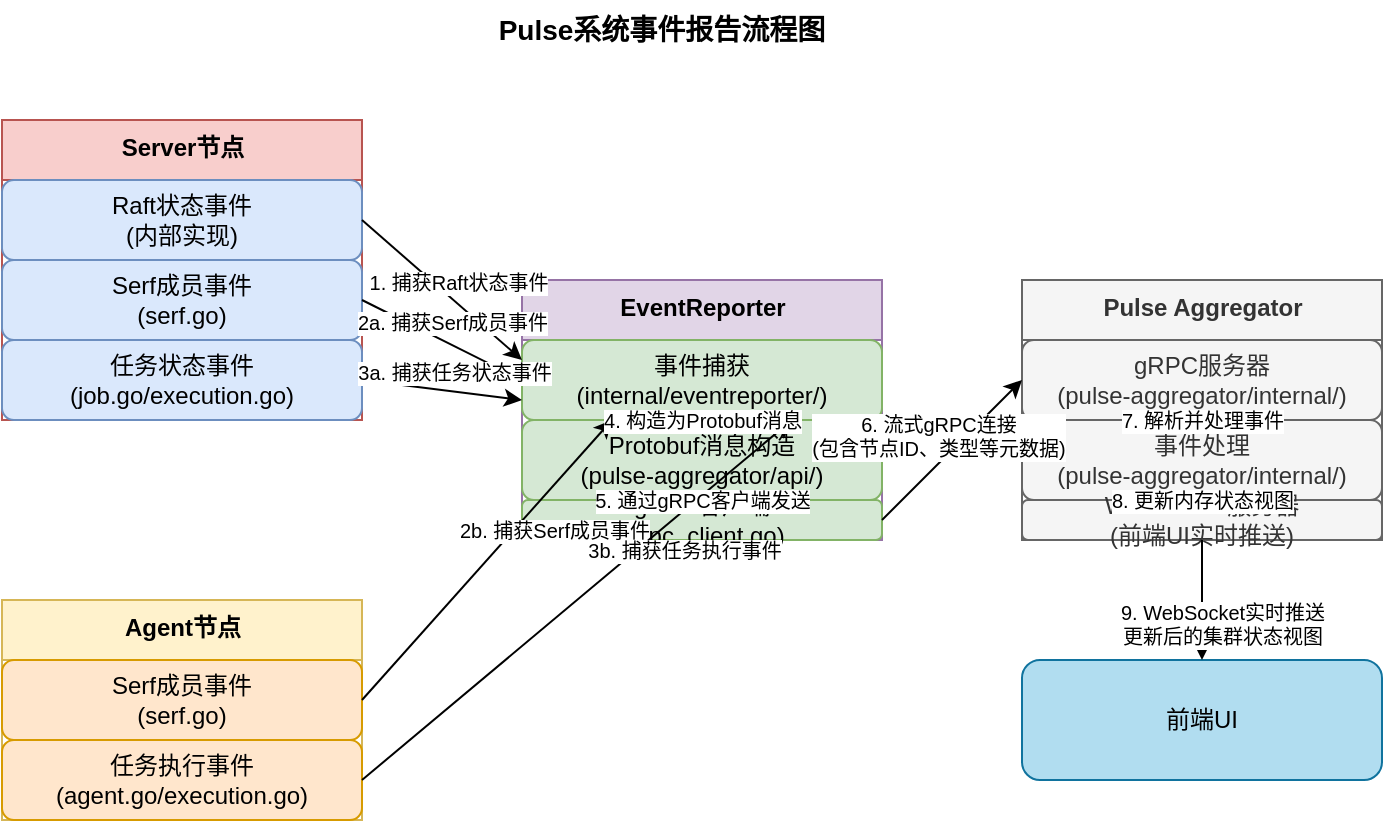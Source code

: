 <mxfile version="26.2.14">
  <diagram name="Event Reporting Flow" id="kXkpbgbRy_-RQq-wQJEX">
    <mxGraphModel dx="969" dy="578" grid="0" gridSize="10" guides="1" tooltips="1" connect="1" arrows="1" fold="1" page="0" pageScale="1" pageWidth="850" pageHeight="1100" math="0" shadow="0">
      <root>
        <mxCell id="0" />
        <mxCell id="1" parent="0" />
        <mxCell id="Jd2bwjEsFiMkGlKH9jGw-1" value="Pulse系统事件报告流程图" style="text;html=1;strokeColor=none;fillColor=none;align=center;verticalAlign=middle;whiteSpace=wrap;rounded=0;fontSize=14;fontStyle=1" vertex="1" parent="1">
          <mxGeometry x="260" y="20" width="280" height="30" as="geometry" />
        </mxCell>
        <mxCell id="Jd2bwjEsFiMkGlKH9jGw-2" value="Server节点" style="swimlane;fontStyle=1;align=center;verticalAlign=top;childLayout=stackLayout;horizontal=1;startSize=30;horizontalStack=0;resizeParent=1;resizeParentMax=0;resizeLast=0;collapsible=0;marginBottom=0;html=1;fillColor=#f8cecc;strokeColor=#b85450;" vertex="1" parent="1">
          <mxGeometry x="70" y="80" width="180" height="150" as="geometry" />
        </mxCell>
        <mxCell id="Jd2bwjEsFiMkGlKH9jGw-3" value="Raft状态事件&#xa;(内部实现)" style="rounded=1;whiteSpace=wrap;html=1;fontSize=12;glass=0;strokeWidth=1;shadow=0;fillColor=#dae8fc;strokeColor=#6c8ebf;" vertex="1" parent="Jd2bwjEsFiMkGlKH9jGw-2">
          <mxGeometry y="30" width="180" height="40" as="geometry" />
        </mxCell>
        <mxCell id="Jd2bwjEsFiMkGlKH9jGw-4" value="Serf成员事件&#xa;(serf.go)" style="rounded=1;whiteSpace=wrap;html=1;fontSize=12;glass=0;strokeWidth=1;shadow=0;fillColor=#dae8fc;strokeColor=#6c8ebf;" vertex="1" parent="Jd2bwjEsFiMkGlKH9jGw-2">
          <mxGeometry y="70" width="180" height="40" as="geometry" />
        </mxCell>
        <mxCell id="Jd2bwjEsFiMkGlKH9jGw-5" value="任务状态事件&#xa;(job.go/execution.go)" style="rounded=1;whiteSpace=wrap;html=1;fontSize=12;glass=0;strokeWidth=1;shadow=0;fillColor=#dae8fc;strokeColor=#6c8ebf;" vertex="1" parent="Jd2bwjEsFiMkGlKH9jGw-2">
          <mxGeometry y="110" width="180" height="40" as="geometry" />
        </mxCell>
        <mxCell id="Jd2bwjEsFiMkGlKH9jGw-6" value="Agent节点" style="swimlane;fontStyle=1;align=center;verticalAlign=top;childLayout=stackLayout;horizontal=1;startSize=30;horizontalStack=0;resizeParent=1;resizeParentMax=0;resizeLast=0;collapsible=0;marginBottom=0;html=1;fillColor=#fff2cc;strokeColor=#d6b656;" vertex="1" parent="1">
          <mxGeometry x="70" y="320" width="180" height="110" as="geometry" />
        </mxCell>
        <mxCell id="Jd2bwjEsFiMkGlKH9jGw-7" value="Serf成员事件&#xa;(serf.go)" style="rounded=1;whiteSpace=wrap;html=1;fontSize=12;glass=0;strokeWidth=1;shadow=0;fillColor=#ffe6cc;strokeColor=#d79b00;" vertex="1" parent="Jd2bwjEsFiMkGlKH9jGw-6">
          <mxGeometry y="30" width="180" height="40" as="geometry" />
        </mxCell>
        <mxCell id="Jd2bwjEsFiMkGlKH9jGw-8" value="任务执行事件&#xa;(agent.go/execution.go)" style="rounded=1;whiteSpace=wrap;html=1;fontSize=12;glass=0;strokeWidth=1;shadow=0;fillColor=#ffe6cc;strokeColor=#d79b00;" vertex="1" parent="Jd2bwjEsFiMkGlKH9jGw-6">
          <mxGeometry y="70" width="180" height="40" as="geometry" />
        </mxCell>
        <mxCell id="Jd2bwjEsFiMkGlKH9jGw-9" value="EventReporter" style="swimlane;fontStyle=1;align=center;verticalAlign=top;childLayout=stackLayout;horizontal=1;startSize=30;horizontalStack=0;resizeParent=1;resizeParentMax=0;resizeLast=0;collapsible=0;marginBottom=0;html=1;fillColor=#e1d5e7;strokeColor=#9673a6;" vertex="1" parent="1">
          <mxGeometry x="330" y="160" width="180" height="130" as="geometry" />
        </mxCell>
        <mxCell id="Jd2bwjEsFiMkGlKH9jGw-10" value="事件捕获&#xa;(internal/eventreporter/)" style="rounded=1;whiteSpace=wrap;html=1;fontSize=12;glass=0;strokeWidth=1;shadow=0;fillColor=#d5e8d4;strokeColor=#82b366;" vertex="1" parent="Jd2bwjEsFiMkGlKH9jGw-9">
          <mxGeometry y="30" width="180" height="40" as="geometry" />
        </mxCell>
        <mxCell id="Jd2bwjEsFiMkGlKH9jGw-11" value="Protobuf消息构造&#xa;(pulse-aggregator/api/)" style="rounded=1;whiteSpace=wrap;html=1;fontSize=12;glass=0;strokeWidth=1;shadow=0;fillColor=#d5e8d4;strokeColor=#82b366;" vertex="1" parent="Jd2bwjEsFiMkGlKH9jGw-9">
          <mxGeometry y="70" width="180" height="40" as="geometry" />
        </mxCell>
        <mxCell id="Jd2bwjEsFiMkGlKH9jGw-12" value="gRPC客户端&#xa;(grpc_client.go)" style="rounded=1;whiteSpace=wrap;html=1;fontSize=12;glass=0;strokeWidth=1;shadow=0;fillColor=#d5e8d4;strokeColor=#82b366;" vertex="1" parent="Jd2bwjEsFiMkGlKH9jGw-9">
          <mxGeometry y="110" width="180" height="20" as="geometry" />
        </mxCell>
        <mxCell id="Jd2bwjEsFiMkGlKH9jGw-13" value="Pulse Aggregator" style="swimlane;fontStyle=1;align=center;verticalAlign=top;childLayout=stackLayout;horizontal=1;startSize=30;horizontalStack=0;resizeParent=1;resizeParentMax=0;resizeLast=0;collapsible=0;marginBottom=0;html=1;fillColor=#f5f5f5;strokeColor=#666666;fontColor=#333333;" vertex="1" parent="1">
          <mxGeometry x="580" y="160" width="180" height="130" as="geometry" />
        </mxCell>
        <mxCell id="Jd2bwjEsFiMkGlKH9jGw-14" value="gRPC服务器&#xa;(pulse-aggregator/internal/)" style="rounded=1;whiteSpace=wrap;html=1;fontSize=12;glass=0;strokeWidth=1;shadow=0;fillColor=#f5f5f5;strokeColor=#666666;fontColor=#333333;" vertex="1" parent="Jd2bwjEsFiMkGlKH9jGw-13">
          <mxGeometry y="30" width="180" height="40" as="geometry" />
        </mxCell>
        <mxCell id="Jd2bwjEsFiMkGlKH9jGw-15" value="事件处理&#xa;(pulse-aggregator/internal/)" style="rounded=1;whiteSpace=wrap;html=1;fontSize=12;glass=0;strokeWidth=1;shadow=0;fillColor=#f5f5f5;strokeColor=#666666;fontColor=#333333;" vertex="1" parent="Jd2bwjEsFiMkGlKH9jGw-13">
          <mxGeometry y="70" width="180" height="40" as="geometry" />
        </mxCell>
        <mxCell id="Jd2bwjEsFiMkGlKH9jGw-16" value="WebSocket服务器&#xa;(前端UI实时推送)" style="rounded=1;whiteSpace=wrap;html=1;fontSize=12;glass=0;strokeWidth=1;shadow=0;fillColor=#f5f5f5;strokeColor=#666666;fontColor=#333333;" vertex="1" parent="Jd2bwjEsFiMkGlKH9jGw-13">
          <mxGeometry y="110" width="180" height="20" as="geometry" />
        </mxCell>
        <mxCell id="Jd2bwjEsFiMkGlKH9jGw-17" value="前端UI" style="rounded=1;whiteSpace=wrap;html=1;fontSize=12;glass=0;strokeWidth=1;shadow=0;fillColor=#b1ddf0;strokeColor=#10739e;" vertex="1" parent="1">
          <mxGeometry x="580" y="350" width="180" height="60" as="geometry" />
        </mxCell>
        <mxCell id="Jd2bwjEsFiMkGlKH9jGw-18" value="1. 捕获Raft状态事件" style="endArrow=classic;html=1;rounded=0;exitX=1;exitY=0.5;exitDx=0;exitDy=0;entryX=0;entryY=0.25;entryDx=0;entryDy=0;fontSize=10;" edge="1" parent="1" source="Jd2bwjEsFiMkGlKH9jGw-3" target="Jd2bwjEsFiMkGlKH9jGw-10">
          <mxGeometry x="0.064" y="8" width="50" height="50" relative="1" as="geometry">
            <mxPoint as="offset" />
          </mxGeometry>
        </mxCell>
        <mxCell id="Jd2bwjEsFiMkGlKH9jGw-19" value="2a. 捕获Serf成员事件" style="endArrow=classic;html=1;rounded=0;exitX=1;exitY=0.5;exitDx=0;exitDy=0;entryX=0;entryY=0.5;entryDx=0;entryDy=0;fontSize=10;" edge="1" parent="1" source="Jd2bwjEsFiMkGlKH9jGw-4" target="Jd2bwjEsFiMkGlKH9jGw-10">
          <mxGeometry x="0.012" y="10" width="50" height="50" relative="1" as="geometry">
            <mxPoint as="offset" />
          </mxGeometry>
        </mxCell>
        <mxCell id="Jd2bwjEsFiMkGlKH9jGw-20" value="3a. 捕获任务状态事件" style="endArrow=classic;html=1;rounded=0;exitX=1;exitY=0.5;exitDx=0;exitDy=0;entryX=0;entryY=0.75;entryDx=0;entryDy=0;fontSize=10;" edge="1" parent="1" source="Jd2bwjEsFiMkGlKH9jGw-5" target="Jd2bwjEsFiMkGlKH9jGw-10">
          <mxGeometry x="0.117" y="10" width="50" height="50" relative="1" as="geometry">
            <mxPoint as="offset" />
          </mxGeometry>
        </mxCell>
        <mxCell id="Jd2bwjEsFiMkGlKH9jGw-21" value="2b. 捕获Serf成员事件" style="endArrow=classic;html=1;rounded=0;exitX=1;exitY=0.5;exitDx=0;exitDy=0;entryX=0.25;entryY=1;entryDx=0;entryDy=0;fontSize=10;" edge="1" parent="1" source="Jd2bwjEsFiMkGlKH9jGw-7" target="Jd2bwjEsFiMkGlKH9jGw-10">
          <mxGeometry x="0.366" y="-15" width="50" height="50" relative="1" as="geometry">
            <mxPoint as="offset" />
          </mxGeometry>
        </mxCell>
        <mxCell id="Jd2bwjEsFiMkGlKH9jGw-22" value="3b. 捕获任务执行事件" style="endArrow=classic;html=1;rounded=0;exitX=1;exitY=0.5;exitDx=0;exitDy=0;entryX=0.75;entryY=1;entryDx=0;entryDy=0;fontSize=10;" edge="1" parent="1" source="Jd2bwjEsFiMkGlKH9jGw-8" target="Jd2bwjEsFiMkGlKH9jGw-10">
          <mxGeometry x="0.41" y="-15" width="50" height="50" relative="1" as="geometry">
            <mxPoint as="offset" />
          </mxGeometry>
        </mxCell>
        <mxCell id="Jd2bwjEsFiMkGlKH9jGw-23" value="4. 构造为Protobuf消息" style="endArrow=classic;html=1;rounded=0;exitX=0.5;exitY=1;exitDx=0;exitDy=0;entryX=0.5;entryY=0;entryDx=0;entryDy=0;fontSize=10;" edge="1" parent="1" source="Jd2bwjEsFiMkGlKH9jGw-10" target="Jd2bwjEsFiMkGlKH9jGw-11">
          <mxGeometry x="0.2" y="10" width="50" height="50" relative="1" as="geometry">
            <mxPoint as="offset" />
          </mxGeometry>
        </mxCell>
        <mxCell id="Jd2bwjEsFiMkGlKH9jGw-24" value="5. 通过gRPC客户端发送" style="endArrow=classic;html=1;rounded=0;exitX=0.5;exitY=1;exitDx=0;exitDy=0;entryX=0.5;entryY=0;entryDx=0;entryDy=0;fontSize=10;" edge="1" parent="1" source="Jd2bwjEsFiMkGlKH9jGw-11" target="Jd2bwjEsFiMkGlKH9jGw-12">
          <mxGeometry x="0.2" y="10" width="50" height="50" relative="1" as="geometry">
            <mxPoint as="offset" />
          </mxGeometry>
        </mxCell>
        <mxCell id="Jd2bwjEsFiMkGlKH9jGw-25" value="6. 流式gRPC连接&#xa;(包含节点ID、类型等元数据)" style="endArrow=classic;html=1;rounded=0;exitX=1;exitY=0.5;exitDx=0;exitDy=0;entryX=0;entryY=0.5;entryDx=0;entryDy=0;fontSize=10;" edge="1" parent="1" source="Jd2bwjEsFiMkGlKH9jGw-12" target="Jd2bwjEsFiMkGlKH9jGw-14">
          <mxGeometry x="-0.007" y="10" width="50" height="50" relative="1" as="geometry">
            <mxPoint as="offset" />
          </mxGeometry>
        </mxCell>
        <mxCell id="Jd2bwjEsFiMkGlKH9jGw-26" value="7. 解析并处理事件" style="endArrow=classic;html=1;rounded=0;exitX=0.5;exitY=1;exitDx=0;exitDy=0;entryX=0.5;entryY=0;entryDx=0;entryDy=0;fontSize=10;" edge="1" parent="1" source="Jd2bwjEsFiMkGlKH9jGw-14" target="Jd2bwjEsFiMkGlKH9jGw-15">
          <mxGeometry x="0.2" y="10" width="50" height="50" relative="1" as="geometry">
            <mxPoint as="offset" />
          </mxGeometry>
        </mxCell>
        <mxCell id="Jd2bwjEsFiMkGlKH9jGw-27" value="8. 更新内存状态视图" style="endArrow=classic;html=1;rounded=0;exitX=0.5;exitY=1;exitDx=0;exitDy=0;entryX=0.5;entryY=0;entryDx=0;entryDy=0;fontSize=10;" edge="1" parent="1" source="Jd2bwjEsFiMkGlKH9jGw-15" target="Jd2bwjEsFiMkGlKH9jGw-16">
          <mxGeometry x="0.2" y="10" width="50" height="50" relative="1" as="geometry">
            <mxPoint as="offset" />
          </mxGeometry>
        </mxCell>
        <mxCell id="Jd2bwjEsFiMkGlKH9jGw-28" value="9. WebSocket实时推送&#xa;更新后的集群状态视图" style="endArrow=classic;html=1;rounded=0;exitX=0.5;exitY=1;exitDx=0;exitDy=0;entryX=0.5;entryY=0;entryDx=0;entryDy=0;fontSize=10;" edge="1" parent="1" source="Jd2bwjEsFiMkGlKH9jGw-16" target="Jd2bwjEsFiMkGlKH9jGw-17">
          <mxGeometry x="0.4" y="10" width="50" height="50" relative="1" as="geometry">
            <mxPoint as="offset" />
          </mxGeometry>
        </mxCell>
      </root>
    </mxGraphModel>
  </diagram>
</mxfile>
